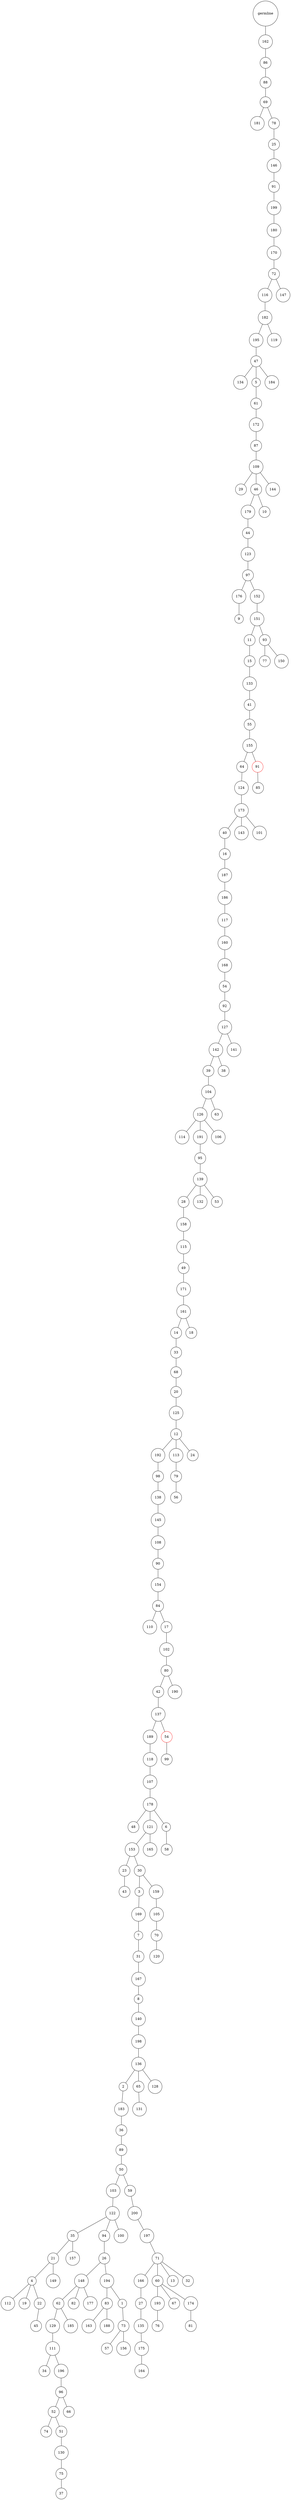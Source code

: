 graph {
	rankdir=UD;
	splines=line;
	node [shape=circle]
	"0x7f4c3bd5bc40" [label="germline"];
	"0x7f4c3bd5bc70" [label="162"];
	"0x7f4c3bd5bc40" -- "0x7f4c3bd5bc70" ;
	"0x7f4c3bd5bca0" [label="86"];
	"0x7f4c3bd5bc70" -- "0x7f4c3bd5bca0" ;
	"0x7f4c3bd5bcd0" [label="88"];
	"0x7f4c3bd5bca0" -- "0x7f4c3bd5bcd0" ;
	"0x7f4c3bd5bd00" [label="69"];
	"0x7f4c3bd5bcd0" -- "0x7f4c3bd5bd00" ;
	"0x7f4c3bd5bd30" [label="181"];
	"0x7f4c3bd5bd00" -- "0x7f4c3bd5bd30" ;
	"0x7f4c3bd5bd60" [label="78"];
	"0x7f4c3bd5bd00" -- "0x7f4c3bd5bd60" ;
	"0x7f4c3bd5bd90" [label="25"];
	"0x7f4c3bd5bd60" -- "0x7f4c3bd5bd90" ;
	"0x7f4c3bd5bdc0" [label="146"];
	"0x7f4c3bd5bd90" -- "0x7f4c3bd5bdc0" ;
	"0x7f4c3bd5bdf0" [label="91"];
	"0x7f4c3bd5bdc0" -- "0x7f4c3bd5bdf0" ;
	"0x7f4c3bd5be20" [label="199"];
	"0x7f4c3bd5bdf0" -- "0x7f4c3bd5be20" ;
	"0x7f4c3bd5be50" [label="180"];
	"0x7f4c3bd5be20" -- "0x7f4c3bd5be50" ;
	"0x7f4c3bd5be80" [label="170"];
	"0x7f4c3bd5be50" -- "0x7f4c3bd5be80" ;
	"0x7f4c3bd5beb0" [label="72"];
	"0x7f4c3bd5be80" -- "0x7f4c3bd5beb0" ;
	"0x7f4c3bd5bee0" [label="116"];
	"0x7f4c3bd5beb0" -- "0x7f4c3bd5bee0" ;
	"0x7f4c3bd5bf10" [label="182"];
	"0x7f4c3bd5bee0" -- "0x7f4c3bd5bf10" ;
	"0x7f4c3bd5bf40" [label="195"];
	"0x7f4c3bd5bf10" -- "0x7f4c3bd5bf40" ;
	"0x7f4c3bd5bf70" [label="47"];
	"0x7f4c3bd5bf40" -- "0x7f4c3bd5bf70" ;
	"0x7f4c3bd5bfa0" [label="134"];
	"0x7f4c3bd5bf70" -- "0x7f4c3bd5bfa0" ;
	"0x7f4c3bd5bfd0" [label="5"];
	"0x7f4c3bd5bf70" -- "0x7f4c3bd5bfd0" ;
	"0x7f4c3bd5d040" [label="61"];
	"0x7f4c3bd5bfd0" -- "0x7f4c3bd5d040" ;
	"0x7f4c3bd5d070" [label="172"];
	"0x7f4c3bd5d040" -- "0x7f4c3bd5d070" ;
	"0x7f4c3bd5d0a0" [label="87"];
	"0x7f4c3bd5d070" -- "0x7f4c3bd5d0a0" ;
	"0x7f4c3bd5d0d0" [label="109"];
	"0x7f4c3bd5d0a0" -- "0x7f4c3bd5d0d0" ;
	"0x7f4c3bd5d100" [label="29"];
	"0x7f4c3bd5d0d0" -- "0x7f4c3bd5d100" ;
	"0x7f4c3bd5d130" [label="46"];
	"0x7f4c3bd5d0d0" -- "0x7f4c3bd5d130" ;
	"0x7f4c3bd5d160" [label="179"];
	"0x7f4c3bd5d130" -- "0x7f4c3bd5d160" ;
	"0x7f4c3bd5d190" [label="44"];
	"0x7f4c3bd5d160" -- "0x7f4c3bd5d190" ;
	"0x7f4c3bd5d1c0" [label="123"];
	"0x7f4c3bd5d190" -- "0x7f4c3bd5d1c0" ;
	"0x7f4c3bd5d1f0" [label="97"];
	"0x7f4c3bd5d1c0" -- "0x7f4c3bd5d1f0" ;
	"0x7f4c3bd5d220" [label="176"];
	"0x7f4c3bd5d1f0" -- "0x7f4c3bd5d220" ;
	"0x7f4c3bd5d250" [label="9"];
	"0x7f4c3bd5d220" -- "0x7f4c3bd5d250" ;
	"0x7f4c3bd5d280" [label="152"];
	"0x7f4c3bd5d1f0" -- "0x7f4c3bd5d280" ;
	"0x7f4c3bd5d2b0" [label="151"];
	"0x7f4c3bd5d280" -- "0x7f4c3bd5d2b0" ;
	"0x7f4c3bd5d2e0" [label="11"];
	"0x7f4c3bd5d2b0" -- "0x7f4c3bd5d2e0" ;
	"0x7f4c3bd5d310" [label="15"];
	"0x7f4c3bd5d2e0" -- "0x7f4c3bd5d310" ;
	"0x7f4c3bd5d340" [label="133"];
	"0x7f4c3bd5d310" -- "0x7f4c3bd5d340" ;
	"0x7f4c3bd5d370" [label="41"];
	"0x7f4c3bd5d340" -- "0x7f4c3bd5d370" ;
	"0x7f4c3bd5d3a0" [label="55"];
	"0x7f4c3bd5d370" -- "0x7f4c3bd5d3a0" ;
	"0x7f4c3bd5d3d0" [label="155"];
	"0x7f4c3bd5d3a0" -- "0x7f4c3bd5d3d0" ;
	"0x7f4c3bd5d400" [label="64"];
	"0x7f4c3bd5d3d0" -- "0x7f4c3bd5d400" ;
	"0x7f4c3bd5d430" [label="124"];
	"0x7f4c3bd5d400" -- "0x7f4c3bd5d430" ;
	"0x7f4c3bd5d460" [label="173"];
	"0x7f4c3bd5d430" -- "0x7f4c3bd5d460" ;
	"0x7f4c3bd5d490" [label="40"];
	"0x7f4c3bd5d460" -- "0x7f4c3bd5d490" ;
	"0x7f4c3bd5d4c0" [label="16"];
	"0x7f4c3bd5d490" -- "0x7f4c3bd5d4c0" ;
	"0x7f4c3bd5d4f0" [label="187"];
	"0x7f4c3bd5d4c0" -- "0x7f4c3bd5d4f0" ;
	"0x7f4c3bd5d520" [label="186"];
	"0x7f4c3bd5d4f0" -- "0x7f4c3bd5d520" ;
	"0x7f4c3bd5d550" [label="117"];
	"0x7f4c3bd5d520" -- "0x7f4c3bd5d550" ;
	"0x7f4c3bd5d580" [label="160"];
	"0x7f4c3bd5d550" -- "0x7f4c3bd5d580" ;
	"0x7f4c3bd5d5b0" [label="168"];
	"0x7f4c3bd5d580" -- "0x7f4c3bd5d5b0" ;
	"0x7f4c3bd5d5e0" [label="54"];
	"0x7f4c3bd5d5b0" -- "0x7f4c3bd5d5e0" ;
	"0x7f4c3bd5d610" [label="92"];
	"0x7f4c3bd5d5e0" -- "0x7f4c3bd5d610" ;
	"0x7f4c3bd5d640" [label="127"];
	"0x7f4c3bd5d610" -- "0x7f4c3bd5d640" ;
	"0x7f4c3bd5d670" [label="142"];
	"0x7f4c3bd5d640" -- "0x7f4c3bd5d670" ;
	"0x7f4c3bd5d6a0" [label="39"];
	"0x7f4c3bd5d670" -- "0x7f4c3bd5d6a0" ;
	"0x7f4c3bd5d6d0" [label="104"];
	"0x7f4c3bd5d6a0" -- "0x7f4c3bd5d6d0" ;
	"0x7f4c3bd5d700" [label="126"];
	"0x7f4c3bd5d6d0" -- "0x7f4c3bd5d700" ;
	"0x7f4c3bd5d730" [label="114"];
	"0x7f4c3bd5d700" -- "0x7f4c3bd5d730" ;
	"0x7f4c3bd5d760" [label="191"];
	"0x7f4c3bd5d700" -- "0x7f4c3bd5d760" ;
	"0x7f4c3bd5d790" [label="95"];
	"0x7f4c3bd5d760" -- "0x7f4c3bd5d790" ;
	"0x7f4c3bd5d7c0" [label="139"];
	"0x7f4c3bd5d790" -- "0x7f4c3bd5d7c0" ;
	"0x7f4c3bd5d7f0" [label="28"];
	"0x7f4c3bd5d7c0" -- "0x7f4c3bd5d7f0" ;
	"0x7f4c3bd5d820" [label="158"];
	"0x7f4c3bd5d7f0" -- "0x7f4c3bd5d820" ;
	"0x7f4c3bd5d850" [label="115"];
	"0x7f4c3bd5d820" -- "0x7f4c3bd5d850" ;
	"0x7f4c3bd5d880" [label="49"];
	"0x7f4c3bd5d850" -- "0x7f4c3bd5d880" ;
	"0x7f4c3bd5d8b0" [label="171"];
	"0x7f4c3bd5d880" -- "0x7f4c3bd5d8b0" ;
	"0x7f4c3bd5d8e0" [label="161"];
	"0x7f4c3bd5d8b0" -- "0x7f4c3bd5d8e0" ;
	"0x7f4c3bd5d910" [label="14"];
	"0x7f4c3bd5d8e0" -- "0x7f4c3bd5d910" ;
	"0x7f4c3bd5d940" [label="33"];
	"0x7f4c3bd5d910" -- "0x7f4c3bd5d940" ;
	"0x7f4c3bd5d970" [label="68"];
	"0x7f4c3bd5d940" -- "0x7f4c3bd5d970" ;
	"0x7f4c3bd5d9a0" [label="20"];
	"0x7f4c3bd5d970" -- "0x7f4c3bd5d9a0" ;
	"0x7f4c3bd5d9d0" [label="125"];
	"0x7f4c3bd5d9a0" -- "0x7f4c3bd5d9d0" ;
	"0x7f4c3bd5da00" [label="12"];
	"0x7f4c3bd5d9d0" -- "0x7f4c3bd5da00" ;
	"0x7f4c3bd5da30" [label="192"];
	"0x7f4c3bd5da00" -- "0x7f4c3bd5da30" ;
	"0x7f4c3bd5da60" [label="98"];
	"0x7f4c3bd5da30" -- "0x7f4c3bd5da60" ;
	"0x7f4c3bd5da90" [label="138"];
	"0x7f4c3bd5da60" -- "0x7f4c3bd5da90" ;
	"0x7f4c3bd5dac0" [label="145"];
	"0x7f4c3bd5da90" -- "0x7f4c3bd5dac0" ;
	"0x7f4c3bd5daf0" [label="108"];
	"0x7f4c3bd5dac0" -- "0x7f4c3bd5daf0" ;
	"0x7f4c3bd5db20" [label="90"];
	"0x7f4c3bd5daf0" -- "0x7f4c3bd5db20" ;
	"0x7f4c3bd5db50" [label="154"];
	"0x7f4c3bd5db20" -- "0x7f4c3bd5db50" ;
	"0x7f4c3bd5db80" [label="84"];
	"0x7f4c3bd5db50" -- "0x7f4c3bd5db80" ;
	"0x7f4c3bd5dbb0" [label="110"];
	"0x7f4c3bd5db80" -- "0x7f4c3bd5dbb0" ;
	"0x7f4c3bd5dbe0" [label="17"];
	"0x7f4c3bd5db80" -- "0x7f4c3bd5dbe0" ;
	"0x7f4c3bd5dc10" [label="102"];
	"0x7f4c3bd5dbe0" -- "0x7f4c3bd5dc10" ;
	"0x7f4c3bd5dc40" [label="80"];
	"0x7f4c3bd5dc10" -- "0x7f4c3bd5dc40" ;
	"0x7f4c3bd5dc70" [label="42"];
	"0x7f4c3bd5dc40" -- "0x7f4c3bd5dc70" ;
	"0x7f4c3bd5dca0" [label="137"];
	"0x7f4c3bd5dc70" -- "0x7f4c3bd5dca0" ;
	"0x7f4c3bd5dcd0" [label="189"];
	"0x7f4c3bd5dca0" -- "0x7f4c3bd5dcd0" ;
	"0x7f4c3bd5dd00" [label="118"];
	"0x7f4c3bd5dcd0" -- "0x7f4c3bd5dd00" ;
	"0x7f4c3bd5dd30" [label="107"];
	"0x7f4c3bd5dd00" -- "0x7f4c3bd5dd30" ;
	"0x7f4c3bd5dd60" [label="178"];
	"0x7f4c3bd5dd30" -- "0x7f4c3bd5dd60" ;
	"0x7f4c3bd5dd90" [label="48"];
	"0x7f4c3bd5dd60" -- "0x7f4c3bd5dd90" ;
	"0x7f4c3bd5ddc0" [label="121"];
	"0x7f4c3bd5dd60" -- "0x7f4c3bd5ddc0" ;
	"0x7f4c3bd5ddf0" [label="153"];
	"0x7f4c3bd5ddc0" -- "0x7f4c3bd5ddf0" ;
	"0x7f4c3bd5de20" [label="23"];
	"0x7f4c3bd5ddf0" -- "0x7f4c3bd5de20" ;
	"0x7f4c3bd5de50" [label="43"];
	"0x7f4c3bd5de20" -- "0x7f4c3bd5de50" ;
	"0x7f4c3bd5de80" [label="30"];
	"0x7f4c3bd5ddf0" -- "0x7f4c3bd5de80" ;
	"0x7f4c3bd5deb0" [label="3"];
	"0x7f4c3bd5de80" -- "0x7f4c3bd5deb0" ;
	"0x7f4c3bd5dee0" [label="169"];
	"0x7f4c3bd5deb0" -- "0x7f4c3bd5dee0" ;
	"0x7f4c3bd5df10" [label="7"];
	"0x7f4c3bd5dee0" -- "0x7f4c3bd5df10" ;
	"0x7f4c3bd5df40" [label="31"];
	"0x7f4c3bd5df10" -- "0x7f4c3bd5df40" ;
	"0x7f4c3bd5df70" [label="167"];
	"0x7f4c3bd5df40" -- "0x7f4c3bd5df70" ;
	"0x7f4c3bd5dfa0" [label="8"];
	"0x7f4c3bd5df70" -- "0x7f4c3bd5dfa0" ;
	"0x7f4c3bd5dfd0" [label="140"];
	"0x7f4c3bd5dfa0" -- "0x7f4c3bd5dfd0" ;
	"0x7f4c3bd5f040" [label="198"];
	"0x7f4c3bd5dfd0" -- "0x7f4c3bd5f040" ;
	"0x7f4c3bd5f070" [label="136"];
	"0x7f4c3bd5f040" -- "0x7f4c3bd5f070" ;
	"0x7f4c3bd5f0a0" [label="2"];
	"0x7f4c3bd5f070" -- "0x7f4c3bd5f0a0" ;
	"0x7f4c3bd5f0d0" [label="183"];
	"0x7f4c3bd5f0a0" -- "0x7f4c3bd5f0d0" ;
	"0x7f4c3bd5f100" [label="36"];
	"0x7f4c3bd5f0d0" -- "0x7f4c3bd5f100" ;
	"0x7f4c3bd5f130" [label="89"];
	"0x7f4c3bd5f100" -- "0x7f4c3bd5f130" ;
	"0x7f4c3bd5f160" [label="50"];
	"0x7f4c3bd5f130" -- "0x7f4c3bd5f160" ;
	"0x7f4c3bd5f190" [label="103"];
	"0x7f4c3bd5f160" -- "0x7f4c3bd5f190" ;
	"0x7f4c3bd5f1c0" [label="122"];
	"0x7f4c3bd5f190" -- "0x7f4c3bd5f1c0" ;
	"0x7f4c3bd5f1f0" [label="35"];
	"0x7f4c3bd5f1c0" -- "0x7f4c3bd5f1f0" ;
	"0x7f4c3bd5f220" [label="21"];
	"0x7f4c3bd5f1f0" -- "0x7f4c3bd5f220" ;
	"0x7f4c3bd5f250" [label="4"];
	"0x7f4c3bd5f220" -- "0x7f4c3bd5f250" ;
	"0x7f4c3bd5f280" [label="112"];
	"0x7f4c3bd5f250" -- "0x7f4c3bd5f280" ;
	"0x7f4c3bd5f2b0" [label="19"];
	"0x7f4c3bd5f250" -- "0x7f4c3bd5f2b0" ;
	"0x7f4c3bd5f2e0" [label="22"];
	"0x7f4c3bd5f250" -- "0x7f4c3bd5f2e0" ;
	"0x7f4c3bd5f310" [label="45"];
	"0x7f4c3bd5f2e0" -- "0x7f4c3bd5f310" ;
	"0x7f4c3bd5f340" [label="149"];
	"0x7f4c3bd5f220" -- "0x7f4c3bd5f340" ;
	"0x7f4c3bd5f370" [label="157"];
	"0x7f4c3bd5f1f0" -- "0x7f4c3bd5f370" ;
	"0x7f4c3bd5f3a0" [label="94"];
	"0x7f4c3bd5f1c0" -- "0x7f4c3bd5f3a0" ;
	"0x7f4c3bd5f3d0" [label="26"];
	"0x7f4c3bd5f3a0" -- "0x7f4c3bd5f3d0" ;
	"0x7f4c3bd5f400" [label="148"];
	"0x7f4c3bd5f3d0" -- "0x7f4c3bd5f400" ;
	"0x7f4c3bd5f430" [label="62"];
	"0x7f4c3bd5f400" -- "0x7f4c3bd5f430" ;
	"0x7f4c3bd5f460" [label="129"];
	"0x7f4c3bd5f430" -- "0x7f4c3bd5f460" ;
	"0x7f4c3bd5f490" [label="111"];
	"0x7f4c3bd5f460" -- "0x7f4c3bd5f490" ;
	"0x7f4c3bd5f4c0" [label="34"];
	"0x7f4c3bd5f490" -- "0x7f4c3bd5f4c0" ;
	"0x7f4c3bd5f4f0" [label="196"];
	"0x7f4c3bd5f490" -- "0x7f4c3bd5f4f0" ;
	"0x7f4c3bd5f520" [label="96"];
	"0x7f4c3bd5f4f0" -- "0x7f4c3bd5f520" ;
	"0x7f4c3bd5f550" [label="52"];
	"0x7f4c3bd5f520" -- "0x7f4c3bd5f550" ;
	"0x7f4c3bd5f580" [label="74"];
	"0x7f4c3bd5f550" -- "0x7f4c3bd5f580" ;
	"0x7f4c3bd5f5b0" [label="51"];
	"0x7f4c3bd5f550" -- "0x7f4c3bd5f5b0" ;
	"0x7f4c3bd5f5e0" [label="130"];
	"0x7f4c3bd5f5b0" -- "0x7f4c3bd5f5e0" ;
	"0x7f4c3bd5f610" [label="75"];
	"0x7f4c3bd5f5e0" -- "0x7f4c3bd5f610" ;
	"0x7f4c3bd5f640" [label="37"];
	"0x7f4c3bd5f610" -- "0x7f4c3bd5f640" ;
	"0x7f4c3bd5f670" [label="66"];
	"0x7f4c3bd5f520" -- "0x7f4c3bd5f670" ;
	"0x7f4c3bd5f6a0" [label="185"];
	"0x7f4c3bd5f430" -- "0x7f4c3bd5f6a0" ;
	"0x7f4c3bd5f6d0" [label="82"];
	"0x7f4c3bd5f400" -- "0x7f4c3bd5f6d0" ;
	"0x7f4c3bd5f700" [label="177"];
	"0x7f4c3bd5f400" -- "0x7f4c3bd5f700" ;
	"0x7f4c3bd5f730" [label="194"];
	"0x7f4c3bd5f3d0" -- "0x7f4c3bd5f730" ;
	"0x7f4c3bd5f760" [label="83"];
	"0x7f4c3bd5f730" -- "0x7f4c3bd5f760" ;
	"0x7f4c3bd5f790" [label="163"];
	"0x7f4c3bd5f760" -- "0x7f4c3bd5f790" ;
	"0x7f4c3bd5f7c0" [label="188"];
	"0x7f4c3bd5f760" -- "0x7f4c3bd5f7c0" ;
	"0x7f4c3bd5f7f0" [label="1"];
	"0x7f4c3bd5f730" -- "0x7f4c3bd5f7f0" ;
	"0x7f4c3bd5f820" [label="73"];
	"0x7f4c3bd5f7f0" -- "0x7f4c3bd5f820" ;
	"0x7f4c3bd5f850" [label="57"];
	"0x7f4c3bd5f820" -- "0x7f4c3bd5f850" ;
	"0x7f4c3bd5f880" [label="156"];
	"0x7f4c3bd5f820" -- "0x7f4c3bd5f880" ;
	"0x7f4c3bd5f8b0" [label="100"];
	"0x7f4c3bd5f1c0" -- "0x7f4c3bd5f8b0" ;
	"0x7f4c3bd5f8e0" [label="59"];
	"0x7f4c3bd5f160" -- "0x7f4c3bd5f8e0" ;
	"0x7f4c3bd5f910" [label="200"];
	"0x7f4c3bd5f8e0" -- "0x7f4c3bd5f910" ;
	"0x7f4c3bd5f940" [label="197"];
	"0x7f4c3bd5f910" -- "0x7f4c3bd5f940" ;
	"0x7f4c3bd5f970" [label="71"];
	"0x7f4c3bd5f940" -- "0x7f4c3bd5f970" ;
	"0x7f4c3bd5f9a0" [label="166"];
	"0x7f4c3bd5f970" -- "0x7f4c3bd5f9a0" ;
	"0x7f4c3bd5f9d0" [label="27"];
	"0x7f4c3bd5f9a0" -- "0x7f4c3bd5f9d0" ;
	"0x7f4c3bd5fa00" [label="135"];
	"0x7f4c3bd5f9d0" -- "0x7f4c3bd5fa00" ;
	"0x7f4c3bd5fa30" [label="175"];
	"0x7f4c3bd5fa00" -- "0x7f4c3bd5fa30" ;
	"0x7f4c3bd5fa60" [label="164"];
	"0x7f4c3bd5fa30" -- "0x7f4c3bd5fa60" ;
	"0x7f4c3bd5fa90" [label="60"];
	"0x7f4c3bd5f970" -- "0x7f4c3bd5fa90" ;
	"0x7f4c3bd5fac0" [label="193"];
	"0x7f4c3bd5fa90" -- "0x7f4c3bd5fac0" ;
	"0x7f4c3bd5faf0" [label="76"];
	"0x7f4c3bd5fac0" -- "0x7f4c3bd5faf0" ;
	"0x7f4c3bd5fb20" [label="67"];
	"0x7f4c3bd5fa90" -- "0x7f4c3bd5fb20" ;
	"0x7f4c3bd5fb50" [label="174"];
	"0x7f4c3bd5fa90" -- "0x7f4c3bd5fb50" ;
	"0x7f4c3bd5fb80" [label="81"];
	"0x7f4c3bd5fb50" -- "0x7f4c3bd5fb80" ;
	"0x7f4c3bd5fbb0" [label="13"];
	"0x7f4c3bd5f970" -- "0x7f4c3bd5fbb0" ;
	"0x7f4c3bd5fbe0" [label="32"];
	"0x7f4c3bd5f970" -- "0x7f4c3bd5fbe0" ;
	"0x7f4c3bd5fc10" [label="65"];
	"0x7f4c3bd5f070" -- "0x7f4c3bd5fc10" ;
	"0x7f4c3bd5fc40" [label="131"];
	"0x7f4c3bd5fc10" -- "0x7f4c3bd5fc40" ;
	"0x7f4c3bd5fc70" [label="128"];
	"0x7f4c3bd5f070" -- "0x7f4c3bd5fc70" ;
	"0x7f4c3bd5fca0" [label="159"];
	"0x7f4c3bd5de80" -- "0x7f4c3bd5fca0" ;
	"0x7f4c3bd5fcd0" [label="105"];
	"0x7f4c3bd5fca0" -- "0x7f4c3bd5fcd0" ;
	"0x7f4c3bd5fd00" [label="70"];
	"0x7f4c3bd5fcd0" -- "0x7f4c3bd5fd00" ;
	"0x7f4c3bd5fd30" [label="120"];
	"0x7f4c3bd5fd00" -- "0x7f4c3bd5fd30" ;
	"0x7f4c3bd5fd60" [label="165"];
	"0x7f4c3bd5ddc0" -- "0x7f4c3bd5fd60" ;
	"0x7f4c3bd5fd90" [label="6"];
	"0x7f4c3bd5dd60" -- "0x7f4c3bd5fd90" ;
	"0x7f4c3bd5fdc0" [label="58"];
	"0x7f4c3bd5fd90" -- "0x7f4c3bd5fdc0" ;
	"0x7f4c3bd5fdf0" [label="54",color="red"];
	"0x7f4c3bd5dca0" -- "0x7f4c3bd5fdf0" ;
	"0x7f4c3bd5fe20" [label="99"];
	"0x7f4c3bd5fdf0" -- "0x7f4c3bd5fe20" ;
	"0x7f4c3bd5fe50" [label="190"];
	"0x7f4c3bd5dc40" -- "0x7f4c3bd5fe50" ;
	"0x7f4c3bd5fe80" [label="113"];
	"0x7f4c3bd5da00" -- "0x7f4c3bd5fe80" ;
	"0x7f4c3bd5feb0" [label="79"];
	"0x7f4c3bd5fe80" -- "0x7f4c3bd5feb0" ;
	"0x7f4c3bd5fee0" [label="56"];
	"0x7f4c3bd5feb0" -- "0x7f4c3bd5fee0" ;
	"0x7f4c3bd5ff10" [label="24"];
	"0x7f4c3bd5da00" -- "0x7f4c3bd5ff10" ;
	"0x7f4c3bd5ff40" [label="18"];
	"0x7f4c3bd5d8e0" -- "0x7f4c3bd5ff40" ;
	"0x7f4c3bd5ff70" [label="132"];
	"0x7f4c3bd5d7c0" -- "0x7f4c3bd5ff70" ;
	"0x7f4c3bd5ffa0" [label="53"];
	"0x7f4c3bd5d7c0" -- "0x7f4c3bd5ffa0" ;
	"0x7f4c3bd5ffd0" [label="106"];
	"0x7f4c3bd5d700" -- "0x7f4c3bd5ffd0" ;
	"0x7f4c3bd76040" [label="63"];
	"0x7f4c3bd5d6d0" -- "0x7f4c3bd76040" ;
	"0x7f4c3bd76070" [label="38"];
	"0x7f4c3bd5d670" -- "0x7f4c3bd76070" ;
	"0x7f4c3bd760a0" [label="141"];
	"0x7f4c3bd5d640" -- "0x7f4c3bd760a0" ;
	"0x7f4c3bd760d0" [label="143"];
	"0x7f4c3bd5d460" -- "0x7f4c3bd760d0" ;
	"0x7f4c3bd76100" [label="101"];
	"0x7f4c3bd5d460" -- "0x7f4c3bd76100" ;
	"0x7f4c3bd76130" [label="91",color="red"];
	"0x7f4c3bd5d3d0" -- "0x7f4c3bd76130" ;
	"0x7f4c3bd76160" [label="85"];
	"0x7f4c3bd76130" -- "0x7f4c3bd76160" ;
	"0x7f4c3bd76190" [label="93"];
	"0x7f4c3bd5d2b0" -- "0x7f4c3bd76190" ;
	"0x7f4c3bd761c0" [label="77"];
	"0x7f4c3bd76190" -- "0x7f4c3bd761c0" ;
	"0x7f4c3bd761f0" [label="150"];
	"0x7f4c3bd76190" -- "0x7f4c3bd761f0" ;
	"0x7f4c3bd76220" [label="10"];
	"0x7f4c3bd5d130" -- "0x7f4c3bd76220" ;
	"0x7f4c3bd76250" [label="144"];
	"0x7f4c3bd5d0d0" -- "0x7f4c3bd76250" ;
	"0x7f4c3bd76280" [label="184"];
	"0x7f4c3bd5bf70" -- "0x7f4c3bd76280" ;
	"0x7f4c3bd762b0" [label="119"];
	"0x7f4c3bd5bf10" -- "0x7f4c3bd762b0" ;
	"0x7f4c3bd762e0" [label="147"];
	"0x7f4c3bd5beb0" -- "0x7f4c3bd762e0" ;
}

